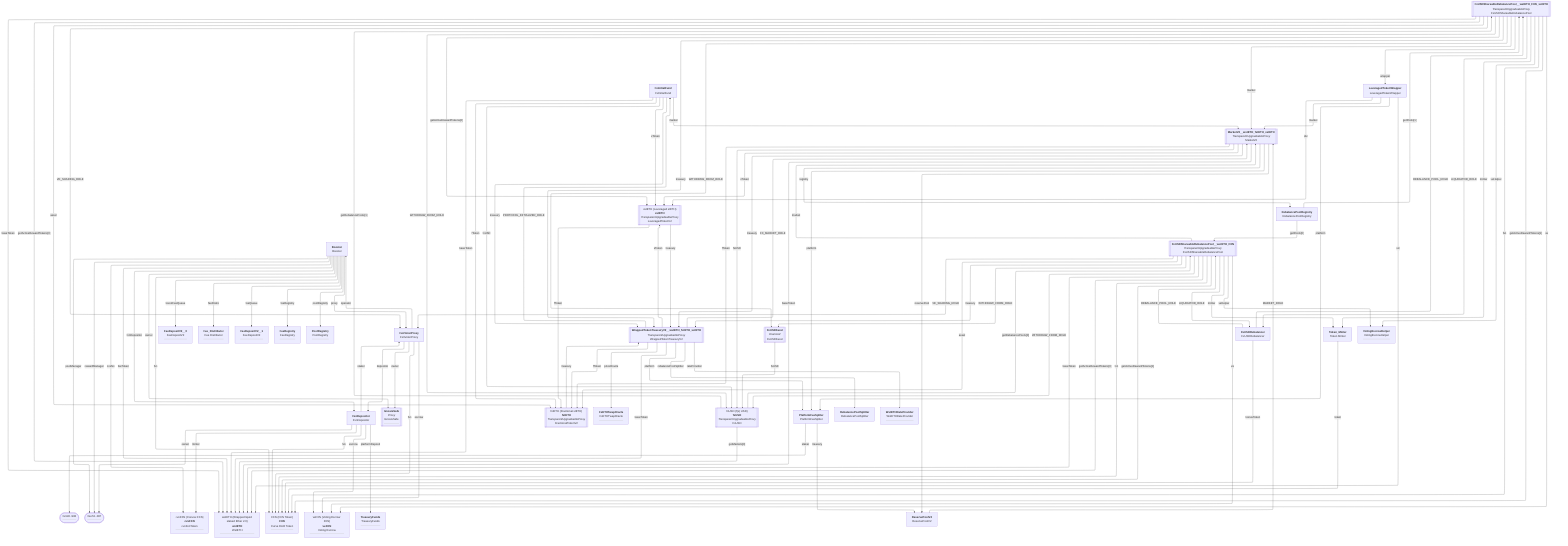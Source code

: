 %%{init: {"flowchart": {"defaultRenderer": "elk"}} }%%
flowchart TB

0x11E91BB6d1334585AA37D8F4fde3932C7960B938(["0x11E..938<br><hr>"]):::address
click 0x11E91BB6d1334585AA37D8F4fde3932C7960B938 "https://etherscan.io/address/0x11E91BB6d1334585AA37D8F4fde3932C7960B938"

0xe7Ac460137CCD6173DB6992529013D672d4F0087(["0xe7A..087<br><hr>"]):::address
click 0xe7Ac460137CCD6173DB6992529013D672d4F0087 "https://etherscan.io/address/0xe7Ac460137CCD6173DB6992529013D672d4F0087"

0xAffe966B27ba3E4Ebb8A0eC124C7b7019CC762f8["<b>Booster</b><br>Booster"]:::contract
click 0xAffe966B27ba3E4Ebb8A0eC124C7b7019CC762f8 "https://etherscan.io/address/0xAffe966B27ba3E4Ebb8A0eC124C7b7019CC762f8#code"

0xAffe966B27ba3E4Ebb8A0eC124C7b7019CC762f8 -- boostFeeQueue --> 0x8133F7D5CD1A1E184228C373F5bEFa98Fa01395D

0xAffe966B27ba3E4Ebb8A0eC124C7b7019CC762f8 -- cvxfxn --> 0x183395DbD0B5e93323a7286D1973150697FFFCB3

0xAffe966B27ba3E4Ebb8A0eC124C7b7019CC762f8 -- feeDistro --> 0xd116513EEa4Efe3908212AfBAeFC76cb29245681

0xAffe966B27ba3E4Ebb8A0eC124C7b7019CC762f8 -- feeQueue --> 0x35b6d13B334a428B894Eaeae2fb2A7FE22FFa7a0

0xAffe966B27ba3E4Ebb8A0eC124C7b7019CC762f8 -- feeRegistry --> 0x4f258feCc91b2ff162cA702c2Bd9ABf2AF089611

0xAffe966B27ba3E4Ebb8A0eC124C7b7019CC762f8 -- feeToken --> 0x7f39C581F595B53c5cb19bD0b3f8dA6c935E2Ca0

0xAffe966B27ba3E4Ebb8A0eC124C7b7019CC762f8 -- fxn --> 0x365AccFCa291e7D3914637ABf1F7635dB165Bb09

0xAffe966B27ba3E4Ebb8A0eC124C7b7019CC762f8 -- fxnDepositor --> 0x56B3c8eF8A095f8637B6A84942aA898326B82b91

0xAffe966B27ba3E4Ebb8A0eC124C7b7019CC762f8 -- owner --> 0xa3C5A1e09150B75ff251c1a7815A07182c3de2FB


0xAffe966B27ba3E4Ebb8A0eC124C7b7019CC762f8 -- poolManager --> 0xe7Ac460137CCD6173DB6992529013D672d4F0087

0xAffe966B27ba3E4Ebb8A0eC124C7b7019CC762f8 -- poolRegistry --> 0xdB95d646012bB87aC2E6CD63eAb2C42323c1F5AF

0xAffe966B27ba3E4Ebb8A0eC124C7b7019CC762f8 -- proxy --> 0xd11a4Ee017cA0BECA8FA45fF2abFe9C6267b7881

0xAffe966B27ba3E4Ebb8A0eC124C7b7019CC762f8 -- rewardManager --> 0xe7Ac460137CCD6173DB6992529013D672d4F0087

0x183395DbD0B5e93323a7286D1973150697FFFCB3["cvxFXN (Convex FXN)<br><b>cvxFXN</b><br>cvxFxnToken<br><hr>"]:::contract
click 0x183395DbD0B5e93323a7286D1973150697FFFCB3 "https://etherscan.io/address/0x183395DbD0B5e93323a7286D1973150697FFFCB3#code"

0xd116513EEa4Efe3908212AfBAeFC76cb29245681["<b>Fee_Distributor</b><br>Fee Distributor<br><hr>"]:::contract
click 0xd116513EEa4Efe3908212AfBAeFC76cb29245681 "https://etherscan.io/address/0xd116513EEa4Efe3908212AfBAeFC76cb29245681#code"

0x8133F7D5CD1A1E184228C373F5bEFa98Fa01395D["<b>FeeDepositV2__0</b><br>FeeDepositV2<br><hr>"]:::contract
click 0x8133F7D5CD1A1E184228C373F5bEFa98Fa01395D "https://etherscan.io/address/0x8133F7D5CD1A1E184228C373F5bEFa98Fa01395D#code"

0x35b6d13B334a428B894Eaeae2fb2A7FE22FFa7a0["<b>FeeDepositV2__1</b><br>FeeDepositV2<br><hr>"]:::contract
click 0x35b6d13B334a428B894Eaeae2fb2A7FE22FFa7a0 "https://etherscan.io/address/0x35b6d13B334a428B894Eaeae2fb2A7FE22FFa7a0#code"

0x4f258feCc91b2ff162cA702c2Bd9ABf2AF089611["<b>FeeRegistry</b><br>FeeRegistry<br><hr>"]:::contract
click 0x4f258feCc91b2ff162cA702c2Bd9ABf2AF089611 "https://etherscan.io/address/0x4f258feCc91b2ff162cA702c2Bd9ABf2AF089611#code"

0xD6B8162e2fb9F3EFf09bb8598ca0C8958E33A23D[["fstETH (Fractional stETH)<br><b>fstETH</b><br><i>TransparentUpgradeableProxy</i><br>FractionalTokenV2"]]:::contract
click 0xD6B8162e2fb9F3EFf09bb8598ca0C8958E33A23D "https://etherscan.io/address/0xD6B8162e2fb9F3EFf09bb8598ca0C8958E33A23D#code"


0xD6B8162e2fb9F3EFf09bb8598ca0C8958E33A23D -- treasury --> 0xED803540037B0ae069c93420F89Cd653B6e3Df1f

0xa84360896cE9152d1780c546305BB54125F962d9["<b>FxETHTwapOracle</b><br>FxETHTwapOracle<br><hr>"]:::contract
click 0xa84360896cE9152d1780c546305BB54125F962d9 "https://etherscan.io/address/0xa84360896cE9152d1780c546305BB54125F962d9#code"

0xe6b953BB4c4B8eEd78b40B81e457ee4BDA461D55["<b>FxInitialFund</b><br>FxInitialFund"]:::contract
click 0xe6b953BB4c4B8eEd78b40B81e457ee4BDA461D55 "https://etherscan.io/address/0xe6b953BB4c4B8eEd78b40B81e457ee4BDA461D55#code"

0xe6b953BB4c4B8eEd78b40B81e457ee4BDA461D55 -- baseToken --> 0x7f39C581F595B53c5cb19bD0b3f8dA6c935E2Ca0

0xe6b953BB4c4B8eEd78b40B81e457ee4BDA461D55 -- fToken --> 0xD6B8162e2fb9F3EFf09bb8598ca0C8958E33A23D

0xe6b953BB4c4B8eEd78b40B81e457ee4BDA461D55 -- fxUSD --> 0x085780639CC2cACd35E474e71f4d000e2405d8f6

0xe6b953BB4c4B8eEd78b40B81e457ee4BDA461D55 -- market --> 0xAD9A0E7C08bc9F747dF97a3E7E7f620632CB6155

0xe6b953BB4c4B8eEd78b40B81e457ee4BDA461D55 -- treasury --> 0xED803540037B0ae069c93420F89Cd653B6e3Df1f

0xe6b953BB4c4B8eEd78b40B81e457ee4BDA461D55 -- xToken --> 0x5a097b014C547718e79030a077A91Ae37679EfF5

0x365AccFCa291e7D3914637ABf1F7635dB165Bb09["FXN (FXN Token)<br><b>FXN</b><br>Curve DAO Token<br><hr>"]:::contract
click 0x365AccFCa291e7D3914637ABf1F7635dB165Bb09 "https://etherscan.io/address/0x365AccFCa291e7D3914637ABf1F7635dB165Bb09#code"

0x56B3c8eF8A095f8637B6A84942aA898326B82b91["<b>FxnDepositor</b><br>FxnDepositor"]:::contract
click 0x56B3c8eF8A095f8637B6A84942aA898326B82b91 "https://etherscan.io/address/0x56B3c8eF8A095f8637B6A84942aA898326B82b91#code"

0x56B3c8eF8A095f8637B6A84942aA898326B82b91 -- escrow --> 0xEC6B8A3F3605B083F7044C0F31f2cac0caf1d469

0x56B3c8eF8A095f8637B6A84942aA898326B82b91 -- fxn --> 0x365AccFCa291e7D3914637ABf1F7635dB165Bb09

0x56B3c8eF8A095f8637B6A84942aA898326B82b91 -- minter --> 0x183395DbD0B5e93323a7286D1973150697FFFCB3

0x56B3c8eF8A095f8637B6A84942aA898326B82b91 -- owner --> 0xe7Ac460137CCD6173DB6992529013D672d4F0087


0x56B3c8eF8A095f8637B6A84942aA898326B82b91 -- platformDeposit --> 0x1389388d01708118b497f59521f6943Be2541bb7

0x56B3c8eF8A095f8637B6A84942aA898326B82b91 -- staker --> 0xd11a4Ee017cA0BECA8FA45fF2abFe9C6267b7881

0xd11a4Ee017cA0BECA8FA45fF2abFe9C6267b7881["<b>FxnVoterProxy</b><br>FxnVoterProxy"]:::contract
click 0xd11a4Ee017cA0BECA8FA45fF2abFe9C6267b7881 "https://etherscan.io/address/0xd11a4Ee017cA0BECA8FA45fF2abFe9C6267b7881#code"

0xd11a4Ee017cA0BECA8FA45fF2abFe9C6267b7881 -- depositor --> 0x56B3c8eF8A095f8637B6A84942aA898326B82b91

0xd11a4Ee017cA0BECA8FA45fF2abFe9C6267b7881 -- escrow --> 0xEC6B8A3F3605B083F7044C0F31f2cac0caf1d469

0xd11a4Ee017cA0BECA8FA45fF2abFe9C6267b7881 -- fxn --> 0x365AccFCa291e7D3914637ABf1F7635dB165Bb09

0xd11a4Ee017cA0BECA8FA45fF2abFe9C6267b7881 -- operator --> 0xAffe966B27ba3E4Ebb8A0eC124C7b7019CC762f8

0xd11a4Ee017cA0BECA8FA45fF2abFe9C6267b7881 -- owner --> 0xa3C5A1e09150B75ff251c1a7815A07182c3de2FB


0x085780639CC2cACd35E474e71f4d000e2405d8f6[["fxUSD (f(x) USD)<br><b>fxUSD</b><br><i>TransparentUpgradeableProxy</i><br>FxUSD"]]:::contract
click 0x085780639CC2cACd35E474e71f4d000e2405d8f6 "https://etherscan.io/address/0x085780639CC2cACd35E474e71f4d000e2405d8f6#code"


0x085780639CC2cACd35E474e71f4d000e2405d8f6 -- getMarkets[0] --> 0x7f39C581F595B53c5cb19bD0b3f8dA6c935E2Ca0

0x085780639CC2cACd35E474e71f4d000e2405d8f6 -- getRebalancePools[0] --> 0x9aD382b028e03977D446635Ba6b8492040F829b7

0x085780639CC2cACd35E474e71f4d000e2405d8f6 -- getRebalancePools[1] --> 0x0417CE2934899d7130229CDa39Db456Ff2332685

0xA5e2Ec4682a32605b9098Ddd7204fe84Ab932fE4[["<b>FxUSDFacet</b><br><i>Diamond</i><br>FxUSDFacet"]]:::contract
click 0xA5e2Ec4682a32605b9098Ddd7204fe84Ab932fE4 "https://etherscan.io/address/0xA5e2Ec4682a32605b9098Ddd7204fe84Ab932fE4#code"

0xA5e2Ec4682a32605b9098Ddd7204fe84Ab932fE4 -- fxUSD --> 0x085780639CC2cACd35E474e71f4d000e2405d8f6

0x78c3aF23A4DeA2F630C130d2E42717587584BF05["<b>FxUSDRebalancer</b><br>FxUSDRebalancer"]:::contract
click 0x78c3aF23A4DeA2F630C130d2E42717587584BF05 "https://etherscan.io/address/0x78c3aF23A4DeA2F630C130d2E42717587584BF05#code"

0x78c3aF23A4DeA2F630C130d2E42717587584BF05 -- REBALANCE_POOL_ROLE --> 0x9aD382b028e03977D446635Ba6b8492040F829b7

0x78c3aF23A4DeA2F630C130d2E42717587584BF05 -- REBALANCE_POOL_ROLE --> 0x0417CE2934899d7130229CDa39Db456Ff2332685

0x78c3aF23A4DeA2F630C130d2E42717587584BF05 -- bonusToken --> 0x365AccFCa291e7D3914637ABf1F7635dB165Bb09

0x9aD382b028e03977D446635Ba6b8492040F829b7[["<b>FxUSDShareableRebalancePool__wstETH_FXN</b><br><i>TransparentUpgradeableProxy</i><br>FxUSDShareableRebalancePool"]]:::contract
click 0x9aD382b028e03977D446635Ba6b8492040F829b7 "https://etherscan.io/address/0x9aD382b028e03977D446635Ba6b8492040F829b7#code"

0x9aD382b028e03977D446635Ba6b8492040F829b7 -- LIQUIDATOR_ROLE --> 0x78c3aF23A4DeA2F630C130d2E42717587584BF05

0x9aD382b028e03977D446635Ba6b8492040F829b7 -- WITHDRAW_FROM_ROLE --> 0x085780639CC2cACd35E474e71f4d000e2405d8f6

0x9aD382b028e03977D446635Ba6b8492040F829b7 -- WITHDRAW_FROM_ROLE --> 0xA5e2Ec4682a32605b9098Ddd7204fe84Ab932fE4

0x9aD382b028e03977D446635Ba6b8492040F829b7 -- VE_SHARING_ROLE --> 0xd11a4Ee017cA0BECA8FA45fF2abFe9C6267b7881

0x9aD382b028e03977D446635Ba6b8492040F829b7 -- asset --> 0xD6B8162e2fb9F3EFf09bb8598ca0C8958E33A23D

0x9aD382b028e03977D446635Ba6b8492040F829b7 -- baseToken --> 0x7f39C581F595B53c5cb19bD0b3f8dA6c935E2Ca0

0x9aD382b028e03977D446635Ba6b8492040F829b7 -- fxn --> 0x365AccFCa291e7D3914637ABf1F7635dB165Bb09


0x9aD382b028e03977D446635Ba6b8492040F829b7 -- getActiveRewardTokens[0] --> 0x7f39C581F595B53c5cb19bD0b3f8dA6c935E2Ca0

0x9aD382b028e03977D446635Ba6b8492040F829b7 -- getActiveRewardTokens[1] --> 0x365AccFCa291e7D3914637ABf1F7635dB165Bb09

0x9aD382b028e03977D446635Ba6b8492040F829b7 -- market --> 0xAD9A0E7C08bc9F747dF97a3E7E7f620632CB6155

0x9aD382b028e03977D446635Ba6b8492040F829b7 -- minter --> 0xC8b194925D55d5dE9555AD1db74c149329F71DeF

0x9aD382b028e03977D446635Ba6b8492040F829b7 -- treasury --> 0xED803540037B0ae069c93420F89Cd653B6e3Df1f

0x9aD382b028e03977D446635Ba6b8492040F829b7 -- ve --> 0xEC6B8A3F3605B083F7044C0F31f2cac0caf1d469

0x9aD382b028e03977D446635Ba6b8492040F829b7 -- veHelper --> 0xd766f2b87DE4b08c2239580366e49710180aba02


0x0417CE2934899d7130229CDa39Db456Ff2332685[["<b>FxUSDShareableRebalancePool__wstETH_FXN_xstETH</b><br><i>TransparentUpgradeableProxy</i><br>FxUSDShareableRebalancePool"]]:::contract
click 0x0417CE2934899d7130229CDa39Db456Ff2332685 "https://etherscan.io/address/0x0417CE2934899d7130229CDa39Db456Ff2332685#code"

0x0417CE2934899d7130229CDa39Db456Ff2332685 -- LIQUIDATOR_ROLE --> 0x78c3aF23A4DeA2F630C130d2E42717587584BF05

0x0417CE2934899d7130229CDa39Db456Ff2332685 -- WITHDRAW_FROM_ROLE --> 0x085780639CC2cACd35E474e71f4d000e2405d8f6

0x0417CE2934899d7130229CDa39Db456Ff2332685 -- WITHDRAW_FROM_ROLE --> 0xA5e2Ec4682a32605b9098Ddd7204fe84Ab932fE4

0x0417CE2934899d7130229CDa39Db456Ff2332685 -- VE_SHARING_ROLE --> 0xd11a4Ee017cA0BECA8FA45fF2abFe9C6267b7881

0x0417CE2934899d7130229CDa39Db456Ff2332685 -- asset --> 0xD6B8162e2fb9F3EFf09bb8598ca0C8958E33A23D

0x0417CE2934899d7130229CDa39Db456Ff2332685 -- baseToken --> 0x7f39C581F595B53c5cb19bD0b3f8dA6c935E2Ca0

0x0417CE2934899d7130229CDa39Db456Ff2332685 -- fxn --> 0x365AccFCa291e7D3914637ABf1F7635dB165Bb09


0x0417CE2934899d7130229CDa39Db456Ff2332685 -- getActiveRewardTokens[0] --> 0x7f39C581F595B53c5cb19bD0b3f8dA6c935E2Ca0

0x0417CE2934899d7130229CDa39Db456Ff2332685 -- getActiveRewardTokens[1] --> 0x365AccFCa291e7D3914637ABf1F7635dB165Bb09

0x0417CE2934899d7130229CDa39Db456Ff2332685 -- getActiveRewardTokens[2] --> 0x5a097b014C547718e79030a077A91Ae37679EfF5

0x0417CE2934899d7130229CDa39Db456Ff2332685 -- market --> 0xAD9A0E7C08bc9F747dF97a3E7E7f620632CB6155

0x0417CE2934899d7130229CDa39Db456Ff2332685 -- minter --> 0xC8b194925D55d5dE9555AD1db74c149329F71DeF

0x0417CE2934899d7130229CDa39Db456Ff2332685 -- treasury --> 0xED803540037B0ae069c93420F89Cd653B6e3Df1f

0x0417CE2934899d7130229CDa39Db456Ff2332685 -- ve --> 0xEC6B8A3F3605B083F7044C0F31f2cac0caf1d469

0x0417CE2934899d7130229CDa39Db456Ff2332685 -- veHelper --> 0xd766f2b87DE4b08c2239580366e49710180aba02

0x0417CE2934899d7130229CDa39Db456Ff2332685 -- wrapper --> 0x6AF422087aBF42819F764FF8DE95269036b9A8F9

0xa3C5A1e09150B75ff251c1a7815A07182c3de2FB[["<b>GnosisSafe</b><br><i>Proxy</i><br>GnosisSafe<br><hr>"]]:::contract
click 0xa3C5A1e09150B75ff251c1a7815A07182c3de2FB "https://etherscan.io/address/0xa3C5A1e09150B75ff251c1a7815A07182c3de2FB#code"

0x6AF422087aBF42819F764FF8DE95269036b9A8F9["<b>LeveragedTokenWrapper</b><br>LeveragedTokenWrapper"]:::contract
click 0x6AF422087aBF42819F764FF8DE95269036b9A8F9 "https://etherscan.io/address/0x6AF422087aBF42819F764FF8DE95269036b9A8F9#code"

0x6AF422087aBF42819F764FF8DE95269036b9A8F9 -- dst --> 0x5a097b014C547718e79030a077A91Ae37679EfF5

0x6AF422087aBF42819F764FF8DE95269036b9A8F9 -- market --> 0xAD9A0E7C08bc9F747dF97a3E7E7f620632CB6155

0x6AF422087aBF42819F764FF8DE95269036b9A8F9 -- platform --> 0x0084C2e1B1823564e597Ff4848a88D61ac63D703

0x6AF422087aBF42819F764FF8DE95269036b9A8F9 -- src --> 0x7f39C581F595B53c5cb19bD0b3f8dA6c935E2Ca0

0xAD9A0E7C08bc9F747dF97a3E7E7f620632CB6155[["<b>MarketV2__wstETH_fstETH_xstETH</b><br><i>TransparentUpgradeableProxy</i><br>MarketV2"]]:::contract
click 0xAD9A0E7C08bc9F747dF97a3E7E7f620632CB6155 "https://etherscan.io/address/0xAD9A0E7C08bc9F747dF97a3E7E7f620632CB6155#code"

0xAD9A0E7C08bc9F747dF97a3E7E7f620632CB6155 -- baseToken --> 0x7f39C581F595B53c5cb19bD0b3f8dA6c935E2Ca0

0xAD9A0E7C08bc9F747dF97a3E7E7f620632CB6155 -- fToken --> 0xD6B8162e2fb9F3EFf09bb8598ca0C8958E33A23D

0xAD9A0E7C08bc9F747dF97a3E7E7f620632CB6155 -- fxUSD --> 0x085780639CC2cACd35E474e71f4d000e2405d8f6

0xAD9A0E7C08bc9F747dF97a3E7E7f620632CB6155 -- platform --> 0x0084C2e1B1823564e597Ff4848a88D61ac63D703

0xAD9A0E7C08bc9F747dF97a3E7E7f620632CB6155 -- registry --> 0x86e987a89Fd7345457d97b9e82906f346D61Df39

0xAD9A0E7C08bc9F747dF97a3E7E7f620632CB6155 -- reservePool --> 0xb592E01dd77084b36430ffCB9c9D2F76fDE32631

0xAD9A0E7C08bc9F747dF97a3E7E7f620632CB6155 -- treasury --> 0xED803540037B0ae069c93420F89Cd653B6e3Df1f

0xAD9A0E7C08bc9F747dF97a3E7E7f620632CB6155 -- xToken --> 0x5a097b014C547718e79030a077A91Ae37679EfF5

0x0084C2e1B1823564e597Ff4848a88D61ac63D703["<b>PlatformFeeSpliter</b><br>PlatformFeeSpliter"]:::contract
click 0x0084C2e1B1823564e597Ff4848a88D61ac63D703 "https://etherscan.io/address/0x0084C2e1B1823564e597Ff4848a88D61ac63D703#code"

0x0084C2e1B1823564e597Ff4848a88D61ac63D703 -- staker --> 0x11E91BB6d1334585AA37D8F4fde3932C7960B938

0x0084C2e1B1823564e597Ff4848a88D61ac63D703 -- treasury --> 0xb592E01dd77084b36430ffCB9c9D2F76fDE32631

0xdB95d646012bB87aC2E6CD63eAb2C42323c1F5AF["<b>PoolRegistry</b><br>PoolRegistry<br><hr>"]:::contract
click 0xdB95d646012bB87aC2E6CD63eAb2C42323c1F5AF "https://etherscan.io/address/0xdB95d646012bB87aC2E6CD63eAb2C42323c1F5AF#code"

0x86e987a89Fd7345457d97b9e82906f346D61Df39["<b>RebalancePoolRegistry</b><br>RebalancePoolRegistry"]:::contract
click 0x86e987a89Fd7345457d97b9e82906f346D61Df39 "https://etherscan.io/address/0x86e987a89Fd7345457d97b9e82906f346D61Df39#code"

0x86e987a89Fd7345457d97b9e82906f346D61Df39 -- getPools[0] --> 0x9aD382b028e03977D446635Ba6b8492040F829b7

0x86e987a89Fd7345457d97b9e82906f346D61Df39 -- getPools[1] --> 0x0417CE2934899d7130229CDa39Db456Ff2332685


0x78Ef19714c8b3c71997970C156f59605A99C3ff3["<b>RebalancePoolSplitter</b><br>RebalancePoolSplitter"]:::contract
click 0x78Ef19714c8b3c71997970C156f59605A99C3ff3 "https://etherscan.io/address/0x78Ef19714c8b3c71997970C156f59605A99C3ff3#code"


0xb592E01dd77084b36430ffCB9c9D2F76fDE32631["<b>ReservePoolV2</b><br>ReservePoolV2"]:::contract
click 0xb592E01dd77084b36430ffCB9c9D2F76fDE32631 "https://etherscan.io/address/0xb592E01dd77084b36430ffCB9c9D2F76fDE32631#code"

0xb592E01dd77084b36430ffCB9c9D2F76fDE32631 -- MARKET_ROLE --> 0xAD9A0E7C08bc9F747dF97a3E7E7f620632CB6155

0xC8b194925D55d5dE9555AD1db74c149329F71DeF["<b>Token_Minter</b><br>Token Minter"]:::contract
click 0xC8b194925D55d5dE9555AD1db74c149329F71DeF "https://etherscan.io/address/0xC8b194925D55d5dE9555AD1db74c149329F71DeF#code"

0xC8b194925D55d5dE9555AD1db74c149329F71DeF -- token --> 0x365AccFCa291e7D3914637ABf1F7635dB165Bb09

0x1389388d01708118b497f59521f6943Be2541bb7["<b>TreasuryFunds</b><br>TreasuryFunds<br><hr>"]:::contract
click 0x1389388d01708118b497f59521f6943Be2541bb7 "https://etherscan.io/address/0x1389388d01708118b497f59521f6943Be2541bb7#code"

0xEC6B8A3F3605B083F7044C0F31f2cac0caf1d469["veFXN (Voting Escrow FXN)<br><b>veFXN</b><br>Voting Escrow<br><hr>"]:::contract
click 0xEC6B8A3F3605B083F7044C0F31f2cac0caf1d469 "https://etherscan.io/address/0xEC6B8A3F3605B083F7044C0F31f2cac0caf1d469#code"

0xd766f2b87DE4b08c2239580366e49710180aba02["<b>VotingEscrowHelper</b><br>VotingEscrowHelper<br><hr>"]:::contract
click 0xd766f2b87DE4b08c2239580366e49710180aba02 "https://etherscan.io/address/0xd766f2b87DE4b08c2239580366e49710180aba02#code"

0xED803540037B0ae069c93420F89Cd653B6e3Df1f[["<b>WrappedTokenTreasuryV2__wstETH_fstETH_xstETH</b><br><i>TransparentUpgradeableProxy</i><br>WrappedTokenTreasuryV2"]]:::contract
click 0xED803540037B0ae069c93420F89Cd653B6e3Df1f "https://etherscan.io/address/0xED803540037B0ae069c93420F89Cd653B6e3Df1f#code"

0xED803540037B0ae069c93420F89Cd653B6e3Df1f -- PROTOCOL_INITIALIZER_ROLE --> 0xe6b953BB4c4B8eEd78b40B81e457ee4BDA461D55

0xED803540037B0ae069c93420F89Cd653B6e3Df1f -- FX_MARKET_ROLE --> 0xAD9A0E7C08bc9F747dF97a3E7E7f620632CB6155

0xED803540037B0ae069c93420F89Cd653B6e3Df1f -- baseToken --> 0x7f39C581F595B53c5cb19bD0b3f8dA6c935E2Ca0

0xED803540037B0ae069c93420F89Cd653B6e3Df1f -- fToken --> 0xD6B8162e2fb9F3EFf09bb8598ca0C8958E33A23D

0xED803540037B0ae069c93420F89Cd653B6e3Df1f -- platform --> 0x0084C2e1B1823564e597Ff4848a88D61ac63D703

0xED803540037B0ae069c93420F89Cd653B6e3Df1f -- priceOracle --> 0xa84360896cE9152d1780c546305BB54125F962d9

0xED803540037B0ae069c93420F89Cd653B6e3Df1f -- rateProvider --> 0x81A777c4aB65229d1Bf64DaE4c831bDf628Ccc7f

0xED803540037B0ae069c93420F89Cd653B6e3Df1f -- rebalancePoolSplitter --> 0x78Ef19714c8b3c71997970C156f59605A99C3ff3


0xED803540037B0ae069c93420F89Cd653B6e3Df1f -- xToken --> 0x5a097b014C547718e79030a077A91Ae37679EfF5

0x7f39C581F595B53c5cb19bD0b3f8dA6c935E2Ca0["wstETH (Wrapped liquid staked Ether 2.0)<br><b>wstETH</b><br>WstETH<br><hr>"]:::contract
click 0x7f39C581F595B53c5cb19bD0b3f8dA6c935E2Ca0 "https://etherscan.io/address/0x7f39C581F595B53c5cb19bD0b3f8dA6c935E2Ca0#code"

0x81A777c4aB65229d1Bf64DaE4c831bDf628Ccc7f["<b>WstETHRateProvider</b><br>WstETHRateProvider<br><hr>"]:::contract
click 0x81A777c4aB65229d1Bf64DaE4c831bDf628Ccc7f "https://etherscan.io/address/0x81A777c4aB65229d1Bf64DaE4c831bDf628Ccc7f#code"

0x5a097b014C547718e79030a077A91Ae37679EfF5[["xstETH (Leveraged stETH)<br><b>xstETH</b><br><i>TransparentUpgradeableProxy</i><br>LeveragedTokenV2"]]:::contract
click 0x5a097b014C547718e79030a077A91Ae37679EfF5 "https://etherscan.io/address/0x5a097b014C547718e79030a077A91Ae37679EfF5#code"


0x5a097b014C547718e79030a077A91Ae37679EfF5 -- fToken --> 0xD6B8162e2fb9F3EFf09bb8598ca0C8958E33A23D

0x5a097b014C547718e79030a077A91Ae37679EfF5 -- treasury --> 0xED803540037B0ae069c93420F89Cd653B6e3Df1f